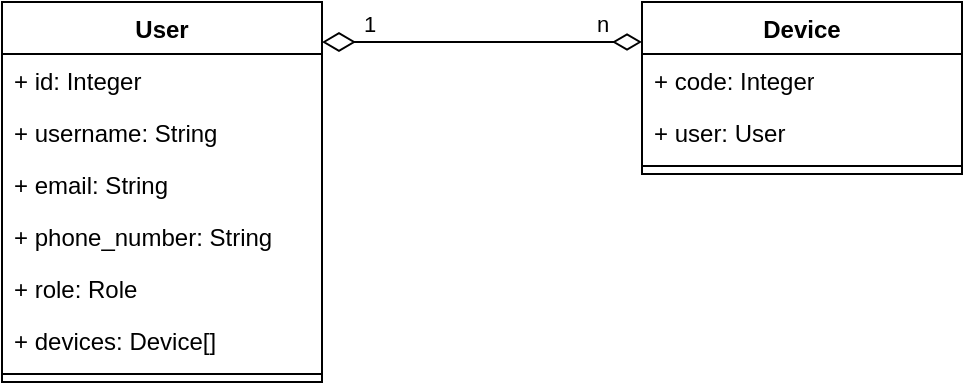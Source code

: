 <mxfile version="22.1.4" type="github">
  <diagram name="Page-1" id="-fFZOBQ3NUTXhY6W9v0i">
    <mxGraphModel dx="742" dy="396" grid="1" gridSize="10" guides="1" tooltips="1" connect="1" arrows="1" fold="1" page="1" pageScale="1" pageWidth="850" pageHeight="1100" math="0" shadow="0">
      <root>
        <mxCell id="0" />
        <mxCell id="1" parent="0" />
        <mxCell id="wgS-u-5tZGmA4ss03UVR-1" value="User&lt;br&gt;" style="swimlane;fontStyle=1;align=center;verticalAlign=top;childLayout=stackLayout;horizontal=1;startSize=26;horizontalStack=0;resizeParent=1;resizeParentMax=0;resizeLast=0;collapsible=1;marginBottom=0;whiteSpace=wrap;html=1;" vertex="1" parent="1">
          <mxGeometry x="80" y="160" width="160" height="190" as="geometry" />
        </mxCell>
        <mxCell id="wgS-u-5tZGmA4ss03UVR-2" value="+ id: Integer" style="text;strokeColor=none;fillColor=none;align=left;verticalAlign=top;spacingLeft=4;spacingRight=4;overflow=hidden;rotatable=0;points=[[0,0.5],[1,0.5]];portConstraint=eastwest;whiteSpace=wrap;html=1;" vertex="1" parent="wgS-u-5tZGmA4ss03UVR-1">
          <mxGeometry y="26" width="160" height="26" as="geometry" />
        </mxCell>
        <mxCell id="wgS-u-5tZGmA4ss03UVR-8" value="+ username: String" style="text;strokeColor=none;fillColor=none;align=left;verticalAlign=top;spacingLeft=4;spacingRight=4;overflow=hidden;rotatable=0;points=[[0,0.5],[1,0.5]];portConstraint=eastwest;whiteSpace=wrap;html=1;" vertex="1" parent="wgS-u-5tZGmA4ss03UVR-1">
          <mxGeometry y="52" width="160" height="26" as="geometry" />
        </mxCell>
        <mxCell id="wgS-u-5tZGmA4ss03UVR-7" value="+ email: String" style="text;strokeColor=none;fillColor=none;align=left;verticalAlign=top;spacingLeft=4;spacingRight=4;overflow=hidden;rotatable=0;points=[[0,0.5],[1,0.5]];portConstraint=eastwest;whiteSpace=wrap;html=1;" vertex="1" parent="wgS-u-5tZGmA4ss03UVR-1">
          <mxGeometry y="78" width="160" height="26" as="geometry" />
        </mxCell>
        <mxCell id="wgS-u-5tZGmA4ss03UVR-6" value="+ phone_number: String" style="text;strokeColor=none;fillColor=none;align=left;verticalAlign=top;spacingLeft=4;spacingRight=4;overflow=hidden;rotatable=0;points=[[0,0.5],[1,0.5]];portConstraint=eastwest;whiteSpace=wrap;html=1;" vertex="1" parent="wgS-u-5tZGmA4ss03UVR-1">
          <mxGeometry y="104" width="160" height="26" as="geometry" />
        </mxCell>
        <mxCell id="wgS-u-5tZGmA4ss03UVR-5" value="+ role: Role" style="text;strokeColor=none;fillColor=none;align=left;verticalAlign=top;spacingLeft=4;spacingRight=4;overflow=hidden;rotatable=0;points=[[0,0.5],[1,0.5]];portConstraint=eastwest;whiteSpace=wrap;html=1;" vertex="1" parent="wgS-u-5tZGmA4ss03UVR-1">
          <mxGeometry y="130" width="160" height="26" as="geometry" />
        </mxCell>
        <mxCell id="wgS-u-5tZGmA4ss03UVR-9" value="+ devices: Device[]" style="text;strokeColor=none;fillColor=none;align=left;verticalAlign=top;spacingLeft=4;spacingRight=4;overflow=hidden;rotatable=0;points=[[0,0.5],[1,0.5]];portConstraint=eastwest;whiteSpace=wrap;html=1;" vertex="1" parent="wgS-u-5tZGmA4ss03UVR-1">
          <mxGeometry y="156" width="160" height="26" as="geometry" />
        </mxCell>
        <mxCell id="wgS-u-5tZGmA4ss03UVR-3" value="" style="line;strokeWidth=1;fillColor=none;align=left;verticalAlign=middle;spacingTop=-1;spacingLeft=3;spacingRight=3;rotatable=0;labelPosition=right;points=[];portConstraint=eastwest;strokeColor=inherit;" vertex="1" parent="wgS-u-5tZGmA4ss03UVR-1">
          <mxGeometry y="182" width="160" height="8" as="geometry" />
        </mxCell>
        <mxCell id="wgS-u-5tZGmA4ss03UVR-10" value="Device" style="swimlane;fontStyle=1;align=center;verticalAlign=top;childLayout=stackLayout;horizontal=1;startSize=26;horizontalStack=0;resizeParent=1;resizeParentMax=0;resizeLast=0;collapsible=1;marginBottom=0;whiteSpace=wrap;html=1;" vertex="1" parent="1">
          <mxGeometry x="400" y="160" width="160" height="86" as="geometry" />
        </mxCell>
        <mxCell id="wgS-u-5tZGmA4ss03UVR-11" value="+ code: Integer" style="text;strokeColor=none;fillColor=none;align=left;verticalAlign=top;spacingLeft=4;spacingRight=4;overflow=hidden;rotatable=0;points=[[0,0.5],[1,0.5]];portConstraint=eastwest;whiteSpace=wrap;html=1;" vertex="1" parent="wgS-u-5tZGmA4ss03UVR-10">
          <mxGeometry y="26" width="160" height="26" as="geometry" />
        </mxCell>
        <mxCell id="wgS-u-5tZGmA4ss03UVR-16" value="+ user: User" style="text;strokeColor=none;fillColor=none;align=left;verticalAlign=top;spacingLeft=4;spacingRight=4;overflow=hidden;rotatable=0;points=[[0,0.5],[1,0.5]];portConstraint=eastwest;whiteSpace=wrap;html=1;" vertex="1" parent="wgS-u-5tZGmA4ss03UVR-10">
          <mxGeometry y="52" width="160" height="26" as="geometry" />
        </mxCell>
        <mxCell id="wgS-u-5tZGmA4ss03UVR-17" value="" style="line;strokeWidth=1;fillColor=none;align=left;verticalAlign=middle;spacingTop=-1;spacingLeft=3;spacingRight=3;rotatable=0;labelPosition=right;points=[];portConstraint=eastwest;strokeColor=inherit;" vertex="1" parent="wgS-u-5tZGmA4ss03UVR-10">
          <mxGeometry y="78" width="160" height="8" as="geometry" />
        </mxCell>
        <mxCell id="wgS-u-5tZGmA4ss03UVR-19" value="1" style="endArrow=diamondThin;html=1;endSize=12;startArrow=diamondThin;startSize=14;startFill=0;edgeStyle=orthogonalEdgeStyle;align=left;verticalAlign=bottom;rounded=0;endFill=0;" edge="1" parent="1">
          <mxGeometry x="-0.762" relative="1" as="geometry">
            <mxPoint x="240" y="180" as="sourcePoint" />
            <mxPoint x="400" y="180" as="targetPoint" />
            <mxPoint as="offset" />
          </mxGeometry>
        </mxCell>
        <mxCell id="wgS-u-5tZGmA4ss03UVR-20" value="n" style="edgeLabel;html=1;align=center;verticalAlign=middle;resizable=0;points=[];" vertex="1" connectable="0" parent="wgS-u-5tZGmA4ss03UVR-19">
          <mxGeometry x="0.771" y="2" relative="1" as="geometry">
            <mxPoint x="-2" y="-7" as="offset" />
          </mxGeometry>
        </mxCell>
      </root>
    </mxGraphModel>
  </diagram>
</mxfile>
